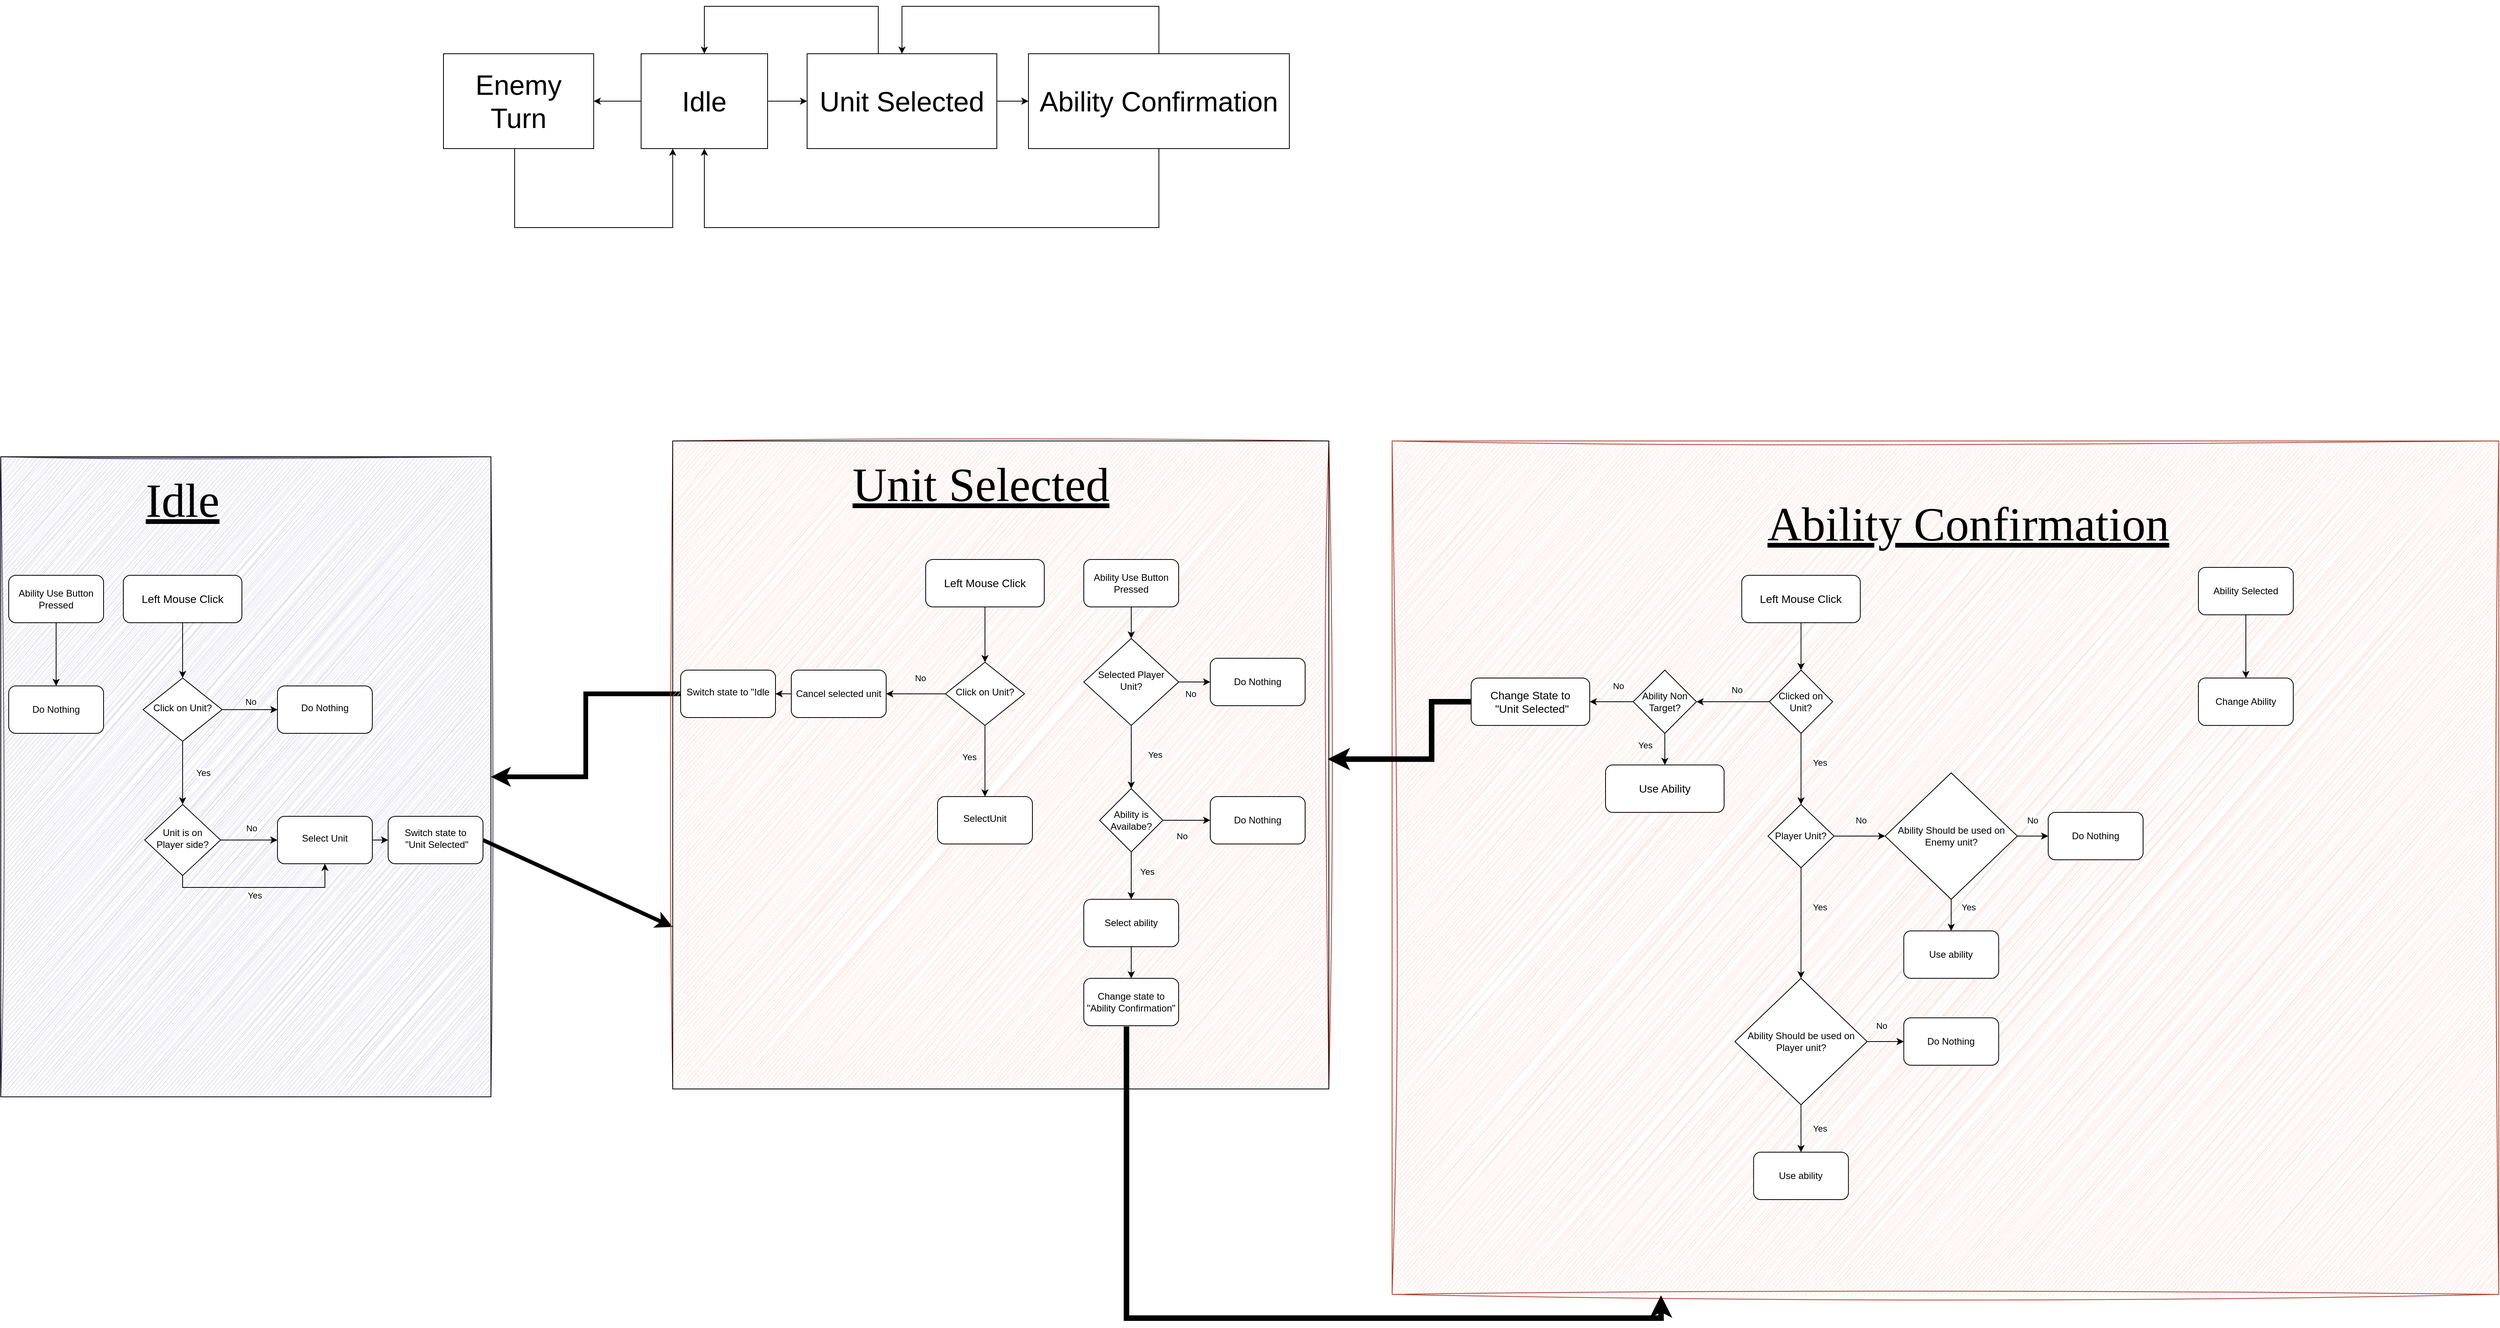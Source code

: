 <mxfile version="23.0.2" type="device">
  <diagram id="C5RBs43oDa-KdzZeNtuy" name="Page-1">
    <mxGraphModel dx="2336" dy="2049" grid="1" gridSize="10" guides="1" tooltips="1" connect="1" arrows="1" fold="1" page="1" pageScale="1" pageWidth="827" pageHeight="1169" math="0" shadow="0">
      <root>
        <mxCell id="WIyWlLk6GJQsqaUBKTNV-0" />
        <mxCell id="WIyWlLk6GJQsqaUBKTNV-1" parent="WIyWlLk6GJQsqaUBKTNV-0" />
        <mxCell id="K9f1tfayxkEBepAMyHmp-85" value="" style="group;sketch=1;curveFitting=1;jiggle=2;fillColor=#d0cee2;strokeColor=#56517e;" vertex="1" connectable="0" parent="WIyWlLk6GJQsqaUBKTNV-1">
          <mxGeometry x="-240" y="60" width="620" height="810" as="geometry" />
        </mxCell>
        <mxCell id="K9f1tfayxkEBepAMyHmp-84" value="" style="rounded=0;whiteSpace=wrap;html=1;fillColor=none;" vertex="1" parent="K9f1tfayxkEBepAMyHmp-85">
          <mxGeometry width="620" height="810" as="geometry" />
        </mxCell>
        <mxCell id="K9f1tfayxkEBepAMyHmp-82" value="" style="group" vertex="1" connectable="0" parent="K9f1tfayxkEBepAMyHmp-85">
          <mxGeometry width="620" height="570" as="geometry" />
        </mxCell>
        <mxCell id="K9f1tfayxkEBepAMyHmp-0" value="Idle" style="text;html=1;strokeColor=none;fillColor=none;align=center;verticalAlign=middle;whiteSpace=wrap;rounded=0;fontSize=60;fontFamily=Verdana;horizontal=1;fontStyle=4" vertex="1" parent="K9f1tfayxkEBepAMyHmp-82">
          <mxGeometry x="130" width="200" height="110" as="geometry" />
        </mxCell>
        <mxCell id="K9f1tfayxkEBepAMyHmp-5" value="Left Mouse Click" style="rounded=1;whiteSpace=wrap;html=1;fontSize=14;" vertex="1" parent="K9f1tfayxkEBepAMyHmp-82">
          <mxGeometry x="155" y="150" width="150" height="60" as="geometry" />
        </mxCell>
        <mxCell id="K9f1tfayxkEBepAMyHmp-6" value="Click on Unit?" style="rhombus;whiteSpace=wrap;html=1;shadow=0;fontFamily=Helvetica;fontSize=12;align=center;strokeWidth=1;spacing=6;spacingTop=-4;" vertex="1" parent="K9f1tfayxkEBepAMyHmp-82">
          <mxGeometry x="180" y="280" width="100" height="80" as="geometry" />
        </mxCell>
        <mxCell id="K9f1tfayxkEBepAMyHmp-7" value="Unit is on Player side?" style="rhombus;whiteSpace=wrap;html=1;shadow=0;strokeWidth=1;spacing=6;spacingTop=-4;" vertex="1" parent="K9f1tfayxkEBepAMyHmp-82">
          <mxGeometry x="182" y="440" width="96" height="90" as="geometry" />
        </mxCell>
        <mxCell id="K9f1tfayxkEBepAMyHmp-8" value="" style="edgeStyle=orthogonalEdgeStyle;rounded=0;orthogonalLoop=1;jettySize=auto;html=1;" edge="1" parent="K9f1tfayxkEBepAMyHmp-82" source="K9f1tfayxkEBepAMyHmp-6" target="K9f1tfayxkEBepAMyHmp-7">
          <mxGeometry relative="1" as="geometry" />
        </mxCell>
        <mxCell id="K9f1tfayxkEBepAMyHmp-16" value="Yes" style="edgeLabel;html=1;align=center;verticalAlign=middle;resizable=0;points=[];" vertex="1" connectable="0" parent="K9f1tfayxkEBepAMyHmp-8">
          <mxGeometry x="-0.33" relative="1" as="geometry">
            <mxPoint x="26" y="13" as="offset" />
          </mxGeometry>
        </mxCell>
        <mxCell id="K9f1tfayxkEBepAMyHmp-9" value="Do Nothing" style="rounded=1;whiteSpace=wrap;html=1;shadow=0;strokeWidth=1;spacing=6;spacingTop=-4;" vertex="1" parent="K9f1tfayxkEBepAMyHmp-82">
          <mxGeometry x="350" y="290" width="120" height="60" as="geometry" />
        </mxCell>
        <mxCell id="K9f1tfayxkEBepAMyHmp-10" value="" style="edgeStyle=orthogonalEdgeStyle;rounded=0;orthogonalLoop=1;jettySize=auto;html=1;" edge="1" parent="K9f1tfayxkEBepAMyHmp-82" source="K9f1tfayxkEBepAMyHmp-6" target="K9f1tfayxkEBepAMyHmp-9">
          <mxGeometry relative="1" as="geometry" />
        </mxCell>
        <mxCell id="K9f1tfayxkEBepAMyHmp-15" value="No" style="edgeLabel;html=1;align=center;verticalAlign=middle;resizable=0;points=[];" vertex="1" connectable="0" parent="K9f1tfayxkEBepAMyHmp-10">
          <mxGeometry x="-0.2" y="2" relative="1" as="geometry">
            <mxPoint x="8" y="-8" as="offset" />
          </mxGeometry>
        </mxCell>
        <mxCell id="K9f1tfayxkEBepAMyHmp-17" value="Select Unit" style="rounded=1;whiteSpace=wrap;html=1;shadow=0;strokeWidth=1;spacing=6;spacingTop=-4;" vertex="1" parent="K9f1tfayxkEBepAMyHmp-82">
          <mxGeometry x="350" y="455" width="120" height="60" as="geometry" />
        </mxCell>
        <mxCell id="K9f1tfayxkEBepAMyHmp-18" value="" style="edgeStyle=orthogonalEdgeStyle;rounded=0;orthogonalLoop=1;jettySize=auto;html=1;" edge="1" parent="K9f1tfayxkEBepAMyHmp-82" source="K9f1tfayxkEBepAMyHmp-7" target="K9f1tfayxkEBepAMyHmp-17">
          <mxGeometry relative="1" as="geometry" />
        </mxCell>
        <mxCell id="K9f1tfayxkEBepAMyHmp-20" value="No" style="edgeLabel;html=1;align=center;verticalAlign=middle;resizable=0;points=[];" vertex="1" connectable="0" parent="K9f1tfayxkEBepAMyHmp-18">
          <mxGeometry x="0.088" relative="1" as="geometry">
            <mxPoint y="-15" as="offset" />
          </mxGeometry>
        </mxCell>
        <mxCell id="K9f1tfayxkEBepAMyHmp-19" style="edgeStyle=orthogonalEdgeStyle;rounded=0;orthogonalLoop=1;jettySize=auto;html=1;entryX=0.5;entryY=1;entryDx=0;entryDy=0;exitX=0.5;exitY=1;exitDx=0;exitDy=0;" edge="1" parent="K9f1tfayxkEBepAMyHmp-82" source="K9f1tfayxkEBepAMyHmp-7" target="K9f1tfayxkEBepAMyHmp-17">
          <mxGeometry relative="1" as="geometry">
            <mxPoint x="230" y="590" as="targetPoint" />
            <Array as="points">
              <mxPoint x="230" y="545" />
              <mxPoint x="410" y="545" />
            </Array>
          </mxGeometry>
        </mxCell>
        <mxCell id="K9f1tfayxkEBepAMyHmp-21" value="Yes" style="edgeLabel;html=1;align=center;verticalAlign=middle;resizable=0;points=[];" vertex="1" connectable="0" parent="K9f1tfayxkEBepAMyHmp-19">
          <mxGeometry x="-0.025" relative="1" as="geometry">
            <mxPoint x="-4" y="10" as="offset" />
          </mxGeometry>
        </mxCell>
        <mxCell id="K9f1tfayxkEBepAMyHmp-23" style="edgeStyle=orthogonalEdgeStyle;rounded=0;orthogonalLoop=1;jettySize=auto;html=1;entryX=0.5;entryY=0;entryDx=0;entryDy=0;" edge="1" parent="K9f1tfayxkEBepAMyHmp-82" source="K9f1tfayxkEBepAMyHmp-5" target="K9f1tfayxkEBepAMyHmp-6">
          <mxGeometry relative="1" as="geometry" />
        </mxCell>
        <mxCell id="K9f1tfayxkEBepAMyHmp-37" value="Switch state to&lt;br&gt;&amp;nbsp;&quot;Unit Selected&quot;" style="rounded=1;whiteSpace=wrap;html=1;shadow=0;strokeWidth=1;spacing=6;spacingTop=-4;" vertex="1" parent="K9f1tfayxkEBepAMyHmp-85">
          <mxGeometry x="490" y="455" width="120" height="60" as="geometry" />
        </mxCell>
        <mxCell id="K9f1tfayxkEBepAMyHmp-38" value="" style="edgeStyle=orthogonalEdgeStyle;rounded=0;orthogonalLoop=1;jettySize=auto;html=1;" edge="1" parent="K9f1tfayxkEBepAMyHmp-85" source="K9f1tfayxkEBepAMyHmp-17" target="K9f1tfayxkEBepAMyHmp-37">
          <mxGeometry relative="1" as="geometry" />
        </mxCell>
        <mxCell id="K9f1tfayxkEBepAMyHmp-59" value="Ability Use Button Pressed&lt;br&gt;" style="rounded=1;whiteSpace=wrap;html=1;" vertex="1" parent="K9f1tfayxkEBepAMyHmp-85">
          <mxGeometry x="10" y="150" width="120" height="60" as="geometry" />
        </mxCell>
        <mxCell id="K9f1tfayxkEBepAMyHmp-63" value="" style="edgeStyle=orthogonalEdgeStyle;rounded=0;orthogonalLoop=1;jettySize=auto;html=1;" edge="1" parent="K9f1tfayxkEBepAMyHmp-85" source="K9f1tfayxkEBepAMyHmp-59" target="K9f1tfayxkEBepAMyHmp-62">
          <mxGeometry relative="1" as="geometry" />
        </mxCell>
        <mxCell id="K9f1tfayxkEBepAMyHmp-62" value="Do Nothing&lt;br&gt;" style="rounded=1;whiteSpace=wrap;html=1;" vertex="1" parent="K9f1tfayxkEBepAMyHmp-85">
          <mxGeometry x="10" y="290" width="120" height="60" as="geometry" />
        </mxCell>
        <mxCell id="K9f1tfayxkEBepAMyHmp-25" value="" style="rounded=0;orthogonalLoop=1;jettySize=auto;html=1;fontSize=15;strokeWidth=5;exitX=1;exitY=0.5;exitDx=0;exitDy=0;entryX=0;entryY=0.75;entryDx=0;entryDy=0;" edge="1" parent="WIyWlLk6GJQsqaUBKTNV-1" source="K9f1tfayxkEBepAMyHmp-37" target="K9f1tfayxkEBepAMyHmp-86">
          <mxGeometry relative="1" as="geometry">
            <mxPoint x="520" y="454" as="sourcePoint" />
            <mxPoint x="580" y="439" as="targetPoint" />
          </mxGeometry>
        </mxCell>
        <mxCell id="K9f1tfayxkEBepAMyHmp-41" style="rounded=0;orthogonalLoop=1;jettySize=auto;html=1;strokeWidth=6;exitX=0;exitY=0.5;exitDx=0;exitDy=0;entryX=1;entryY=0.5;entryDx=0;entryDy=0;edgeStyle=orthogonalEdgeStyle;" edge="1" parent="WIyWlLk6GJQsqaUBKTNV-1" source="K9f1tfayxkEBepAMyHmp-39" target="K9f1tfayxkEBepAMyHmp-84">
          <mxGeometry relative="1" as="geometry">
            <mxPoint x="460" y="310" as="targetPoint" />
          </mxGeometry>
        </mxCell>
        <mxCell id="K9f1tfayxkEBepAMyHmp-49" style="edgeStyle=orthogonalEdgeStyle;rounded=0;orthogonalLoop=1;jettySize=auto;html=1;entryX=0;entryY=0.5;entryDx=0;entryDy=0;" edge="1" parent="WIyWlLk6GJQsqaUBKTNV-1" source="K9f1tfayxkEBepAMyHmp-45" target="K9f1tfayxkEBepAMyHmp-46">
          <mxGeometry relative="1" as="geometry" />
        </mxCell>
        <mxCell id="K9f1tfayxkEBepAMyHmp-51" style="edgeStyle=orthogonalEdgeStyle;rounded=0;orthogonalLoop=1;jettySize=auto;html=1;entryX=1;entryY=0.5;entryDx=0;entryDy=0;" edge="1" parent="WIyWlLk6GJQsqaUBKTNV-1" source="K9f1tfayxkEBepAMyHmp-45" target="K9f1tfayxkEBepAMyHmp-48">
          <mxGeometry relative="1" as="geometry" />
        </mxCell>
        <mxCell id="K9f1tfayxkEBepAMyHmp-45" value="Idle" style="rounded=0;whiteSpace=wrap;html=1;fontSize=35;" vertex="1" parent="WIyWlLk6GJQsqaUBKTNV-1">
          <mxGeometry x="570" y="-450" width="160" height="120" as="geometry" />
        </mxCell>
        <mxCell id="K9f1tfayxkEBepAMyHmp-50" style="edgeStyle=orthogonalEdgeStyle;rounded=0;orthogonalLoop=1;jettySize=auto;html=1;entryX=0;entryY=0.5;entryDx=0;entryDy=0;" edge="1" parent="WIyWlLk6GJQsqaUBKTNV-1" source="K9f1tfayxkEBepAMyHmp-46" target="K9f1tfayxkEBepAMyHmp-47">
          <mxGeometry relative="1" as="geometry" />
        </mxCell>
        <mxCell id="K9f1tfayxkEBepAMyHmp-54" style="edgeStyle=orthogonalEdgeStyle;rounded=0;orthogonalLoop=1;jettySize=auto;html=1;entryX=0.5;entryY=0;entryDx=0;entryDy=0;" edge="1" parent="WIyWlLk6GJQsqaUBKTNV-1" source="K9f1tfayxkEBepAMyHmp-46" target="K9f1tfayxkEBepAMyHmp-45">
          <mxGeometry relative="1" as="geometry">
            <Array as="points">
              <mxPoint x="870" y="-510" />
              <mxPoint x="650" y="-510" />
            </Array>
          </mxGeometry>
        </mxCell>
        <mxCell id="K9f1tfayxkEBepAMyHmp-46" value="Unit Selected" style="rounded=0;whiteSpace=wrap;html=1;fontSize=35;" vertex="1" parent="WIyWlLk6GJQsqaUBKTNV-1">
          <mxGeometry x="780" y="-450" width="240" height="120" as="geometry" />
        </mxCell>
        <mxCell id="K9f1tfayxkEBepAMyHmp-52" style="edgeStyle=orthogonalEdgeStyle;rounded=0;orthogonalLoop=1;jettySize=auto;html=1;entryX=0.5;entryY=0;entryDx=0;entryDy=0;" edge="1" parent="WIyWlLk6GJQsqaUBKTNV-1" source="K9f1tfayxkEBepAMyHmp-47" target="K9f1tfayxkEBepAMyHmp-46">
          <mxGeometry relative="1" as="geometry">
            <Array as="points">
              <mxPoint x="1225" y="-510" />
              <mxPoint x="900" y="-510" />
            </Array>
          </mxGeometry>
        </mxCell>
        <mxCell id="K9f1tfayxkEBepAMyHmp-53" style="edgeStyle=orthogonalEdgeStyle;rounded=0;orthogonalLoop=1;jettySize=auto;html=1;entryX=0.5;entryY=1;entryDx=0;entryDy=0;" edge="1" parent="WIyWlLk6GJQsqaUBKTNV-1" source="K9f1tfayxkEBepAMyHmp-47" target="K9f1tfayxkEBepAMyHmp-45">
          <mxGeometry relative="1" as="geometry">
            <Array as="points">
              <mxPoint x="1225" y="-230" />
              <mxPoint x="650" y="-230" />
            </Array>
          </mxGeometry>
        </mxCell>
        <mxCell id="K9f1tfayxkEBepAMyHmp-47" value="Ability Confirmation" style="rounded=0;whiteSpace=wrap;html=1;fontSize=35;" vertex="1" parent="WIyWlLk6GJQsqaUBKTNV-1">
          <mxGeometry x="1060" y="-450" width="330" height="120" as="geometry" />
        </mxCell>
        <mxCell id="K9f1tfayxkEBepAMyHmp-55" style="edgeStyle=orthogonalEdgeStyle;rounded=0;orthogonalLoop=1;jettySize=auto;html=1;entryX=0.25;entryY=1;entryDx=0;entryDy=0;" edge="1" parent="WIyWlLk6GJQsqaUBKTNV-1" source="K9f1tfayxkEBepAMyHmp-48" target="K9f1tfayxkEBepAMyHmp-45">
          <mxGeometry relative="1" as="geometry">
            <Array as="points">
              <mxPoint x="410" y="-230" />
              <mxPoint x="610" y="-230" />
            </Array>
          </mxGeometry>
        </mxCell>
        <mxCell id="K9f1tfayxkEBepAMyHmp-48" value="Enemy Turn&lt;br style=&quot;font-size: 35px;&quot;&gt;" style="rounded=0;whiteSpace=wrap;html=1;fontSize=35;" vertex="1" parent="WIyWlLk6GJQsqaUBKTNV-1">
          <mxGeometry x="320" y="-450" width="190" height="120" as="geometry" />
        </mxCell>
        <mxCell id="K9f1tfayxkEBepAMyHmp-87" value="" style="group;sketch=1;curveFitting=1;jiggle=2;fillColor=#fad9d5;strokeColor=#ae4132;" vertex="1" connectable="0" parent="WIyWlLk6GJQsqaUBKTNV-1">
          <mxGeometry x="610" y="40" width="830" height="820" as="geometry" />
        </mxCell>
        <mxCell id="K9f1tfayxkEBepAMyHmp-86" value="" style="rounded=0;whiteSpace=wrap;html=1;fillColor=none;" vertex="1" parent="K9f1tfayxkEBepAMyHmp-87">
          <mxGeometry width="830" height="820" as="geometry" />
        </mxCell>
        <mxCell id="K9f1tfayxkEBepAMyHmp-26" value="Unit Selected" style="text;html=1;strokeColor=none;fillColor=none;align=center;verticalAlign=middle;whiteSpace=wrap;rounded=0;fontSize=60;fontFamily=Verdana;horizontal=1;fontStyle=4" vertex="1" parent="K9f1tfayxkEBepAMyHmp-87">
          <mxGeometry x="180" width="420" height="110" as="geometry" />
        </mxCell>
        <mxCell id="K9f1tfayxkEBepAMyHmp-27" value="Left Mouse Click" style="rounded=1;whiteSpace=wrap;html=1;fontSize=14;" vertex="1" parent="K9f1tfayxkEBepAMyHmp-87">
          <mxGeometry x="320" y="150" width="150" height="60" as="geometry" />
        </mxCell>
        <mxCell id="K9f1tfayxkEBepAMyHmp-30" value="Click on Unit?" style="rhombus;whiteSpace=wrap;html=1;shadow=0;fontFamily=Helvetica;fontSize=12;align=center;strokeWidth=1;spacing=6;spacingTop=-4;" vertex="1" parent="K9f1tfayxkEBepAMyHmp-87">
          <mxGeometry x="345" y="280" width="100" height="80" as="geometry" />
        </mxCell>
        <mxCell id="K9f1tfayxkEBepAMyHmp-32" style="edgeStyle=orthogonalEdgeStyle;rounded=0;orthogonalLoop=1;jettySize=auto;html=1;entryX=0.5;entryY=0;entryDx=0;entryDy=0;" edge="1" parent="K9f1tfayxkEBepAMyHmp-87" source="K9f1tfayxkEBepAMyHmp-27" target="K9f1tfayxkEBepAMyHmp-30">
          <mxGeometry relative="1" as="geometry" />
        </mxCell>
        <mxCell id="K9f1tfayxkEBepAMyHmp-39" value="Switch state to &quot;Idle" style="rounded=1;whiteSpace=wrap;html=1;shadow=0;strokeWidth=1;spacing=6;spacingTop=-4;" vertex="1" parent="K9f1tfayxkEBepAMyHmp-87">
          <mxGeometry x="10" y="290" width="120" height="60" as="geometry" />
        </mxCell>
        <mxCell id="K9f1tfayxkEBepAMyHmp-42" value="SelectUnit" style="rounded=1;whiteSpace=wrap;html=1;shadow=0;strokeWidth=1;spacing=6;spacingTop=-4;" vertex="1" parent="K9f1tfayxkEBepAMyHmp-87">
          <mxGeometry x="335" y="450" width="120" height="60" as="geometry" />
        </mxCell>
        <mxCell id="K9f1tfayxkEBepAMyHmp-43" value="" style="edgeStyle=orthogonalEdgeStyle;rounded=0;orthogonalLoop=1;jettySize=auto;html=1;" edge="1" parent="K9f1tfayxkEBepAMyHmp-87" source="K9f1tfayxkEBepAMyHmp-30" target="K9f1tfayxkEBepAMyHmp-42">
          <mxGeometry relative="1" as="geometry" />
        </mxCell>
        <mxCell id="K9f1tfayxkEBepAMyHmp-44" value="Yes" style="edgeLabel;html=1;align=center;verticalAlign=middle;resizable=0;points=[];" vertex="1" connectable="0" parent="K9f1tfayxkEBepAMyHmp-43">
          <mxGeometry x="-0.23" relative="1" as="geometry">
            <mxPoint x="-20" y="5" as="offset" />
          </mxGeometry>
        </mxCell>
        <mxCell id="K9f1tfayxkEBepAMyHmp-58" style="edgeStyle=orthogonalEdgeStyle;rounded=0;orthogonalLoop=1;jettySize=auto;html=1;entryX=1;entryY=0.5;entryDx=0;entryDy=0;" edge="1" parent="K9f1tfayxkEBepAMyHmp-87" source="K9f1tfayxkEBepAMyHmp-57" target="K9f1tfayxkEBepAMyHmp-39">
          <mxGeometry relative="1" as="geometry" />
        </mxCell>
        <mxCell id="K9f1tfayxkEBepAMyHmp-57" value="Cancel selected unit" style="rounded=1;whiteSpace=wrap;html=1;" vertex="1" parent="K9f1tfayxkEBepAMyHmp-87">
          <mxGeometry x="150" y="290" width="120" height="60" as="geometry" />
        </mxCell>
        <mxCell id="K9f1tfayxkEBepAMyHmp-40" value="No&lt;br&gt;" style="edgeStyle=orthogonalEdgeStyle;rounded=0;orthogonalLoop=1;jettySize=auto;html=1;entryX=1;entryY=0.5;entryDx=0;entryDy=0;" edge="1" parent="K9f1tfayxkEBepAMyHmp-87" source="K9f1tfayxkEBepAMyHmp-30" target="K9f1tfayxkEBepAMyHmp-57">
          <mxGeometry x="-0.143" y="-20" relative="1" as="geometry">
            <mxPoint x="150" y="330" as="targetPoint" />
            <mxPoint as="offset" />
          </mxGeometry>
        </mxCell>
        <mxCell id="K9f1tfayxkEBepAMyHmp-65" value="Ability Use Button Pressed&lt;br&gt;" style="rounded=1;whiteSpace=wrap;html=1;" vertex="1" parent="K9f1tfayxkEBepAMyHmp-87">
          <mxGeometry x="520" y="150" width="120" height="60" as="geometry" />
        </mxCell>
        <mxCell id="K9f1tfayxkEBepAMyHmp-66" value="Do Nothing&lt;br&gt;" style="rounded=1;whiteSpace=wrap;html=1;" vertex="1" parent="K9f1tfayxkEBepAMyHmp-87">
          <mxGeometry x="680" y="275" width="120" height="60" as="geometry" />
        </mxCell>
        <mxCell id="K9f1tfayxkEBepAMyHmp-70" value="" style="edgeStyle=orthogonalEdgeStyle;rounded=0;orthogonalLoop=1;jettySize=auto;html=1;entryX=0;entryY=0.5;entryDx=0;entryDy=0;" edge="1" parent="K9f1tfayxkEBepAMyHmp-87" source="K9f1tfayxkEBepAMyHmp-67" target="K9f1tfayxkEBepAMyHmp-66">
          <mxGeometry relative="1" as="geometry">
            <Array as="points" />
          </mxGeometry>
        </mxCell>
        <mxCell id="K9f1tfayxkEBepAMyHmp-71" value="No" style="edgeLabel;html=1;align=center;verticalAlign=middle;resizable=0;points=[];" vertex="1" connectable="0" parent="K9f1tfayxkEBepAMyHmp-70">
          <mxGeometry x="-0.005" relative="1" as="geometry">
            <mxPoint x="-5" y="15" as="offset" />
          </mxGeometry>
        </mxCell>
        <mxCell id="K9f1tfayxkEBepAMyHmp-67" value="Selected Player Unit?" style="rhombus;shadow=0;fontFamily=Helvetica;fontSize=12;align=center;strokeWidth=1;spacing=6;spacingTop=-4;verticalAlign=middle;labelBackgroundColor=none;labelBorderColor=none;whiteSpace=wrap;html=1;" vertex="1" parent="K9f1tfayxkEBepAMyHmp-87">
          <mxGeometry x="520" y="250" width="120" height="110" as="geometry" />
        </mxCell>
        <mxCell id="K9f1tfayxkEBepAMyHmp-68" style="edgeStyle=orthogonalEdgeStyle;rounded=0;orthogonalLoop=1;jettySize=auto;html=1;entryX=0.5;entryY=0;entryDx=0;entryDy=0;" edge="1" parent="K9f1tfayxkEBepAMyHmp-87" source="K9f1tfayxkEBepAMyHmp-65" target="K9f1tfayxkEBepAMyHmp-67">
          <mxGeometry relative="1" as="geometry" />
        </mxCell>
        <mxCell id="K9f1tfayxkEBepAMyHmp-274" style="edgeStyle=orthogonalEdgeStyle;rounded=0;orthogonalLoop=1;jettySize=auto;html=1;entryX=0.5;entryY=0;entryDx=0;entryDy=0;" edge="1" parent="K9f1tfayxkEBepAMyHmp-87" source="K9f1tfayxkEBepAMyHmp-75" target="K9f1tfayxkEBepAMyHmp-273">
          <mxGeometry relative="1" as="geometry" />
        </mxCell>
        <mxCell id="K9f1tfayxkEBepAMyHmp-276" value="Yes&lt;br&gt;" style="edgeLabel;html=1;align=center;verticalAlign=middle;resizable=0;points=[];" vertex="1" connectable="0" parent="K9f1tfayxkEBepAMyHmp-274">
          <mxGeometry x="-0.287" y="-1" relative="1" as="geometry">
            <mxPoint x="21" y="3" as="offset" />
          </mxGeometry>
        </mxCell>
        <mxCell id="K9f1tfayxkEBepAMyHmp-75" value="Ability is Availabe?" style="rhombus;whiteSpace=wrap;html=1;" vertex="1" parent="K9f1tfayxkEBepAMyHmp-87">
          <mxGeometry x="540" y="440" width="80" height="80" as="geometry" />
        </mxCell>
        <mxCell id="K9f1tfayxkEBepAMyHmp-72" style="edgeStyle=orthogonalEdgeStyle;rounded=0;orthogonalLoop=1;jettySize=auto;html=1;entryX=0.5;entryY=0;entryDx=0;entryDy=0;" edge="1" parent="K9f1tfayxkEBepAMyHmp-87" source="K9f1tfayxkEBepAMyHmp-67" target="K9f1tfayxkEBepAMyHmp-75">
          <mxGeometry relative="1" as="geometry">
            <mxPoint x="580" y="450" as="targetPoint" />
          </mxGeometry>
        </mxCell>
        <mxCell id="K9f1tfayxkEBepAMyHmp-74" value="Yes" style="edgeLabel;html=1;align=center;verticalAlign=middle;resizable=0;points=[];" vertex="1" connectable="0" parent="K9f1tfayxkEBepAMyHmp-72">
          <mxGeometry x="-0.091" y="-2" relative="1" as="geometry">
            <mxPoint x="32" as="offset" />
          </mxGeometry>
        </mxCell>
        <mxCell id="K9f1tfayxkEBepAMyHmp-76" value="Do Nothing" style="rounded=1;whiteSpace=wrap;html=1;" vertex="1" parent="K9f1tfayxkEBepAMyHmp-87">
          <mxGeometry x="680" y="450" width="120" height="60" as="geometry" />
        </mxCell>
        <mxCell id="K9f1tfayxkEBepAMyHmp-77" value="" style="edgeStyle=orthogonalEdgeStyle;rounded=0;orthogonalLoop=1;jettySize=auto;html=1;" edge="1" parent="K9f1tfayxkEBepAMyHmp-87" source="K9f1tfayxkEBepAMyHmp-75" target="K9f1tfayxkEBepAMyHmp-76">
          <mxGeometry relative="1" as="geometry" />
        </mxCell>
        <mxCell id="K9f1tfayxkEBepAMyHmp-80" value="No" style="edgeLabel;html=1;align=center;verticalAlign=middle;resizable=0;points=[];" vertex="1" connectable="0" parent="K9f1tfayxkEBepAMyHmp-77">
          <mxGeometry x="-0.206" y="3" relative="1" as="geometry">
            <mxPoint y="23" as="offset" />
          </mxGeometry>
        </mxCell>
        <mxCell id="K9f1tfayxkEBepAMyHmp-78" value="Change state to &quot;Ability Confirmation&quot;" style="rounded=1;whiteSpace=wrap;html=1;" vertex="1" parent="K9f1tfayxkEBepAMyHmp-87">
          <mxGeometry x="520" y="680" width="120" height="60" as="geometry" />
        </mxCell>
        <mxCell id="K9f1tfayxkEBepAMyHmp-275" style="edgeStyle=orthogonalEdgeStyle;rounded=0;orthogonalLoop=1;jettySize=auto;html=1;entryX=0.5;entryY=0;entryDx=0;entryDy=0;" edge="1" parent="K9f1tfayxkEBepAMyHmp-87" source="K9f1tfayxkEBepAMyHmp-273" target="K9f1tfayxkEBepAMyHmp-78">
          <mxGeometry relative="1" as="geometry" />
        </mxCell>
        <mxCell id="K9f1tfayxkEBepAMyHmp-273" value="Select ability" style="rounded=1;whiteSpace=wrap;html=1;" vertex="1" parent="K9f1tfayxkEBepAMyHmp-87">
          <mxGeometry x="520" y="580" width="120" height="60" as="geometry" />
        </mxCell>
        <mxCell id="K9f1tfayxkEBepAMyHmp-91" value="" style="group" vertex="1" connectable="0" parent="WIyWlLk6GJQsqaUBKTNV-1">
          <mxGeometry x="1520" y="40" width="1400" height="1080" as="geometry" />
        </mxCell>
        <mxCell id="K9f1tfayxkEBepAMyHmp-92" value="" style="rounded=0;whiteSpace=wrap;html=1;fillColor=#fad9d5;glass=0;strokeColor=#ae4132;shadow=0;sketch=1;curveFitting=1;jiggle=2;" vertex="1" parent="K9f1tfayxkEBepAMyHmp-91">
          <mxGeometry width="1400" height="1080" as="geometry" />
        </mxCell>
        <mxCell id="K9f1tfayxkEBepAMyHmp-93" value="Ability Confirmation" style="text;html=1;strokeColor=none;fillColor=none;align=center;verticalAlign=middle;whiteSpace=wrap;rounded=0;fontSize=60;fontFamily=Verdana;horizontal=1;fontStyle=4" vertex="1" parent="K9f1tfayxkEBepAMyHmp-91">
          <mxGeometry x="418.64" y="50" width="620" height="110" as="geometry" />
        </mxCell>
        <mxCell id="K9f1tfayxkEBepAMyHmp-94" value="Left Mouse Click" style="rounded=1;whiteSpace=wrap;html=1;fontSize=14;" vertex="1" parent="K9f1tfayxkEBepAMyHmp-91">
          <mxGeometry x="442.29" y="170" width="150" height="60" as="geometry" />
        </mxCell>
        <mxCell id="K9f1tfayxkEBepAMyHmp-96" style="edgeStyle=orthogonalEdgeStyle;rounded=0;orthogonalLoop=1;jettySize=auto;html=1;entryX=0.5;entryY=0;entryDx=0;entryDy=0;" edge="1" parent="K9f1tfayxkEBepAMyHmp-91" source="K9f1tfayxkEBepAMyHmp-94" target="K9f1tfayxkEBepAMyHmp-161">
          <mxGeometry relative="1" as="geometry">
            <mxPoint x="608.64" y="340" as="targetPoint" />
          </mxGeometry>
        </mxCell>
        <mxCell id="K9f1tfayxkEBepAMyHmp-104" value="Ability Selected" style="rounded=1;whiteSpace=wrap;html=1;" vertex="1" parent="K9f1tfayxkEBepAMyHmp-91">
          <mxGeometry x="1020" y="160" width="120" height="60" as="geometry" />
        </mxCell>
        <mxCell id="K9f1tfayxkEBepAMyHmp-109" style="edgeStyle=orthogonalEdgeStyle;rounded=0;orthogonalLoop=1;jettySize=auto;html=1;entryX=0.5;entryY=0;entryDx=0;entryDy=0;" edge="1" parent="K9f1tfayxkEBepAMyHmp-91" source="K9f1tfayxkEBepAMyHmp-104" target="K9f1tfayxkEBepAMyHmp-116">
          <mxGeometry relative="1" as="geometry">
            <mxPoint x="1080" y="260" as="targetPoint" />
          </mxGeometry>
        </mxCell>
        <mxCell id="K9f1tfayxkEBepAMyHmp-116" value="Change Ability" style="rounded=1;whiteSpace=wrap;html=1;" vertex="1" parent="K9f1tfayxkEBepAMyHmp-91">
          <mxGeometry x="1020" y="300" width="120" height="60" as="geometry" />
        </mxCell>
        <mxCell id="K9f1tfayxkEBepAMyHmp-197" style="edgeStyle=orthogonalEdgeStyle;rounded=0;orthogonalLoop=1;jettySize=auto;html=1;" edge="1" parent="K9f1tfayxkEBepAMyHmp-91" source="K9f1tfayxkEBepAMyHmp-159" target="K9f1tfayxkEBepAMyHmp-195">
          <mxGeometry relative="1" as="geometry" />
        </mxCell>
        <mxCell id="K9f1tfayxkEBepAMyHmp-282" value="Yes" style="edgeLabel;html=1;align=center;verticalAlign=middle;resizable=0;points=[];" vertex="1" connectable="0" parent="K9f1tfayxkEBepAMyHmp-197">
          <mxGeometry x="-0.037" y="3" relative="1" as="geometry">
            <mxPoint x="20" y="-18" as="offset" />
          </mxGeometry>
        </mxCell>
        <mxCell id="K9f1tfayxkEBepAMyHmp-198" style="edgeStyle=orthogonalEdgeStyle;rounded=0;orthogonalLoop=1;jettySize=auto;html=1;entryX=0;entryY=0.5;entryDx=0;entryDy=0;" edge="1" parent="K9f1tfayxkEBepAMyHmp-91" source="K9f1tfayxkEBepAMyHmp-159" target="K9f1tfayxkEBepAMyHmp-196">
          <mxGeometry relative="1" as="geometry" />
        </mxCell>
        <mxCell id="K9f1tfayxkEBepAMyHmp-281" value="No" style="edgeLabel;html=1;align=center;verticalAlign=middle;resizable=0;points=[];" vertex="1" connectable="0" parent="K9f1tfayxkEBepAMyHmp-198">
          <mxGeometry x="-0.301" relative="1" as="geometry">
            <mxPoint x="11" y="-20" as="offset" />
          </mxGeometry>
        </mxCell>
        <mxCell id="K9f1tfayxkEBepAMyHmp-159" value="Player Unit?" style="rhombus;whiteSpace=wrap;html=1;" vertex="1" parent="K9f1tfayxkEBepAMyHmp-91">
          <mxGeometry x="475.46" y="460" width="83.64" height="80" as="geometry" />
        </mxCell>
        <mxCell id="K9f1tfayxkEBepAMyHmp-164" style="edgeStyle=orthogonalEdgeStyle;rounded=0;orthogonalLoop=1;jettySize=auto;html=1;entryX=1;entryY=0.5;entryDx=0;entryDy=0;" edge="1" parent="K9f1tfayxkEBepAMyHmp-91" source="K9f1tfayxkEBepAMyHmp-161" target="K9f1tfayxkEBepAMyHmp-163">
          <mxGeometry relative="1" as="geometry" />
        </mxCell>
        <mxCell id="K9f1tfayxkEBepAMyHmp-277" value="No" style="edgeLabel;html=1;align=center;verticalAlign=middle;resizable=0;points=[];" vertex="1" connectable="0" parent="K9f1tfayxkEBepAMyHmp-164">
          <mxGeometry x="-0.085" y="2" relative="1" as="geometry">
            <mxPoint y="-17" as="offset" />
          </mxGeometry>
        </mxCell>
        <mxCell id="K9f1tfayxkEBepAMyHmp-165" style="edgeStyle=orthogonalEdgeStyle;rounded=0;orthogonalLoop=1;jettySize=auto;html=1;entryX=0.5;entryY=0;entryDx=0;entryDy=0;" edge="1" parent="K9f1tfayxkEBepAMyHmp-91" source="K9f1tfayxkEBepAMyHmp-161" target="K9f1tfayxkEBepAMyHmp-159">
          <mxGeometry relative="1" as="geometry" />
        </mxCell>
        <mxCell id="K9f1tfayxkEBepAMyHmp-280" value="Yes" style="edgeLabel;html=1;align=center;verticalAlign=middle;resizable=0;points=[];" vertex="1" connectable="0" parent="K9f1tfayxkEBepAMyHmp-165">
          <mxGeometry x="-0.186" y="1" relative="1" as="geometry">
            <mxPoint x="22" as="offset" />
          </mxGeometry>
        </mxCell>
        <mxCell id="K9f1tfayxkEBepAMyHmp-161" value="Clicked on Unit?" style="rhombus;whiteSpace=wrap;html=1;" vertex="1" parent="K9f1tfayxkEBepAMyHmp-91">
          <mxGeometry x="477.29" y="290" width="80" height="80" as="geometry" />
        </mxCell>
        <mxCell id="K9f1tfayxkEBepAMyHmp-168" style="edgeStyle=orthogonalEdgeStyle;rounded=0;orthogonalLoop=1;jettySize=auto;html=1;entryX=0.5;entryY=0;entryDx=0;entryDy=0;" edge="1" parent="K9f1tfayxkEBepAMyHmp-91" source="K9f1tfayxkEBepAMyHmp-163" target="K9f1tfayxkEBepAMyHmp-167">
          <mxGeometry relative="1" as="geometry" />
        </mxCell>
        <mxCell id="K9f1tfayxkEBepAMyHmp-278" value="Yes&lt;br&gt;" style="edgeLabel;html=1;align=center;verticalAlign=middle;resizable=0;points=[];" vertex="1" connectable="0" parent="K9f1tfayxkEBepAMyHmp-168">
          <mxGeometry x="-0.257" relative="1" as="geometry">
            <mxPoint x="-25" as="offset" />
          </mxGeometry>
        </mxCell>
        <mxCell id="K9f1tfayxkEBepAMyHmp-169" style="edgeStyle=orthogonalEdgeStyle;rounded=0;orthogonalLoop=1;jettySize=auto;html=1;entryX=1;entryY=0.5;entryDx=0;entryDy=0;" edge="1" parent="K9f1tfayxkEBepAMyHmp-91" source="K9f1tfayxkEBepAMyHmp-163" target="K9f1tfayxkEBepAMyHmp-166">
          <mxGeometry relative="1" as="geometry" />
        </mxCell>
        <mxCell id="K9f1tfayxkEBepAMyHmp-279" value="No" style="edgeLabel;html=1;align=center;verticalAlign=middle;resizable=0;points=[];" vertex="1" connectable="0" parent="K9f1tfayxkEBepAMyHmp-169">
          <mxGeometry x="-0.309" y="-1" relative="1" as="geometry">
            <mxPoint y="-19" as="offset" />
          </mxGeometry>
        </mxCell>
        <mxCell id="K9f1tfayxkEBepAMyHmp-163" value="Ability Non Target?" style="rhombus;whiteSpace=wrap;html=1;" vertex="1" parent="K9f1tfayxkEBepAMyHmp-91">
          <mxGeometry x="305" y="290" width="80" height="80" as="geometry" />
        </mxCell>
        <mxCell id="K9f1tfayxkEBepAMyHmp-166" value="Change State to&lt;br&gt;&amp;nbsp;&quot;Unit Selected&quot;" style="rounded=1;whiteSpace=wrap;html=1;fontSize=14;" vertex="1" parent="K9f1tfayxkEBepAMyHmp-91">
          <mxGeometry x="100" y="300" width="150" height="60" as="geometry" />
        </mxCell>
        <mxCell id="K9f1tfayxkEBepAMyHmp-167" value="Use Ability" style="rounded=1;whiteSpace=wrap;html=1;fontSize=14;" vertex="1" parent="K9f1tfayxkEBepAMyHmp-91">
          <mxGeometry x="270" y="410" width="150" height="60" as="geometry" />
        </mxCell>
        <mxCell id="K9f1tfayxkEBepAMyHmp-203" style="edgeStyle=orthogonalEdgeStyle;rounded=0;orthogonalLoop=1;jettySize=auto;html=1;entryX=0.5;entryY=0;entryDx=0;entryDy=0;" edge="1" parent="K9f1tfayxkEBepAMyHmp-91" source="K9f1tfayxkEBepAMyHmp-195" target="K9f1tfayxkEBepAMyHmp-199">
          <mxGeometry relative="1" as="geometry" />
        </mxCell>
        <mxCell id="K9f1tfayxkEBepAMyHmp-286" value="Yes" style="edgeLabel;html=1;align=center;verticalAlign=middle;resizable=0;points=[];" vertex="1" connectable="0" parent="K9f1tfayxkEBepAMyHmp-203">
          <mxGeometry x="0.064" y="-2" relative="1" as="geometry">
            <mxPoint x="25" y="-2" as="offset" />
          </mxGeometry>
        </mxCell>
        <mxCell id="K9f1tfayxkEBepAMyHmp-204" style="edgeStyle=orthogonalEdgeStyle;rounded=0;orthogonalLoop=1;jettySize=auto;html=1;entryX=0;entryY=0.5;entryDx=0;entryDy=0;" edge="1" parent="K9f1tfayxkEBepAMyHmp-91" source="K9f1tfayxkEBepAMyHmp-195" target="K9f1tfayxkEBepAMyHmp-200">
          <mxGeometry relative="1" as="geometry" />
        </mxCell>
        <mxCell id="K9f1tfayxkEBepAMyHmp-285" value="No" style="edgeLabel;html=1;align=center;verticalAlign=middle;resizable=0;points=[];" vertex="1" connectable="0" parent="K9f1tfayxkEBepAMyHmp-204">
          <mxGeometry x="-0.24" y="1" relative="1" as="geometry">
            <mxPoint y="-19" as="offset" />
          </mxGeometry>
        </mxCell>
        <mxCell id="K9f1tfayxkEBepAMyHmp-195" value="Ability Should be used on Player unit?" style="rhombus;whiteSpace=wrap;html=1;" vertex="1" parent="K9f1tfayxkEBepAMyHmp-91">
          <mxGeometry x="433.64" y="680" width="167.29" height="160" as="geometry" />
        </mxCell>
        <mxCell id="K9f1tfayxkEBepAMyHmp-205" style="edgeStyle=orthogonalEdgeStyle;rounded=0;orthogonalLoop=1;jettySize=auto;html=1;entryX=0.5;entryY=0;entryDx=0;entryDy=0;" edge="1" parent="K9f1tfayxkEBepAMyHmp-91" source="K9f1tfayxkEBepAMyHmp-196" target="K9f1tfayxkEBepAMyHmp-201">
          <mxGeometry relative="1" as="geometry" />
        </mxCell>
        <mxCell id="K9f1tfayxkEBepAMyHmp-284" value="Yes&lt;br&gt;" style="edgeLabel;html=1;align=center;verticalAlign=middle;resizable=0;points=[];" vertex="1" connectable="0" parent="K9f1tfayxkEBepAMyHmp-205">
          <mxGeometry x="-0.581" y="-2" relative="1" as="geometry">
            <mxPoint x="23" y="1" as="offset" />
          </mxGeometry>
        </mxCell>
        <mxCell id="K9f1tfayxkEBepAMyHmp-206" style="edgeStyle=orthogonalEdgeStyle;rounded=0;orthogonalLoop=1;jettySize=auto;html=1;entryX=0;entryY=0.5;entryDx=0;entryDy=0;" edge="1" parent="K9f1tfayxkEBepAMyHmp-91" source="K9f1tfayxkEBepAMyHmp-196" target="K9f1tfayxkEBepAMyHmp-202">
          <mxGeometry relative="1" as="geometry" />
        </mxCell>
        <mxCell id="K9f1tfayxkEBepAMyHmp-283" value="No" style="edgeLabel;html=1;align=center;verticalAlign=middle;resizable=0;points=[];" vertex="1" connectable="0" parent="K9f1tfayxkEBepAMyHmp-206">
          <mxGeometry x="-0.091" relative="1" as="geometry">
            <mxPoint y="-20" as="offset" />
          </mxGeometry>
        </mxCell>
        <mxCell id="K9f1tfayxkEBepAMyHmp-196" value="Ability Should be used on Enemy unit?" style="rhombus;whiteSpace=wrap;html=1;" vertex="1" parent="K9f1tfayxkEBepAMyHmp-91">
          <mxGeometry x="623.64" y="420" width="167.28" height="160" as="geometry" />
        </mxCell>
        <mxCell id="K9f1tfayxkEBepAMyHmp-199" value="Use ability" style="rounded=1;whiteSpace=wrap;html=1;" vertex="1" parent="K9f1tfayxkEBepAMyHmp-91">
          <mxGeometry x="457.29" y="900" width="120" height="60" as="geometry" />
        </mxCell>
        <mxCell id="K9f1tfayxkEBepAMyHmp-200" value="Do Nothing&lt;br&gt;" style="rounded=1;whiteSpace=wrap;html=1;" vertex="1" parent="K9f1tfayxkEBepAMyHmp-91">
          <mxGeometry x="647.28" y="730" width="120" height="60" as="geometry" />
        </mxCell>
        <mxCell id="K9f1tfayxkEBepAMyHmp-201" value="Use ability" style="rounded=1;whiteSpace=wrap;html=1;" vertex="1" parent="K9f1tfayxkEBepAMyHmp-91">
          <mxGeometry x="647.28" y="620" width="120" height="60" as="geometry" />
        </mxCell>
        <mxCell id="K9f1tfayxkEBepAMyHmp-202" value="Do Nothing" style="rounded=1;whiteSpace=wrap;html=1;" vertex="1" parent="K9f1tfayxkEBepAMyHmp-91">
          <mxGeometry x="830" y="470" width="120" height="60" as="geometry" />
        </mxCell>
        <mxCell id="K9f1tfayxkEBepAMyHmp-119" style="edgeStyle=orthogonalEdgeStyle;rounded=0;orthogonalLoop=1;jettySize=auto;html=1;entryX=0.243;entryY=1.001;entryDx=0;entryDy=0;entryPerimeter=0;exitX=0.45;exitY=1.017;exitDx=0;exitDy=0;exitPerimeter=0;strokeWidth=7;" edge="1" parent="WIyWlLk6GJQsqaUBKTNV-1" source="K9f1tfayxkEBepAMyHmp-78" target="K9f1tfayxkEBepAMyHmp-92">
          <mxGeometry relative="1" as="geometry">
            <Array as="points">
              <mxPoint x="1184" y="1150" />
              <mxPoint x="1860" y="1150" />
            </Array>
          </mxGeometry>
        </mxCell>
        <mxCell id="K9f1tfayxkEBepAMyHmp-244" style="edgeStyle=orthogonalEdgeStyle;rounded=0;orthogonalLoop=1;jettySize=auto;html=1;entryX=0.998;entryY=0.491;entryDx=0;entryDy=0;entryPerimeter=0;exitX=0;exitY=0.5;exitDx=0;exitDy=0;strokeWidth=7;" edge="1" parent="WIyWlLk6GJQsqaUBKTNV-1" source="K9f1tfayxkEBepAMyHmp-166" target="K9f1tfayxkEBepAMyHmp-86">
          <mxGeometry relative="1" as="geometry">
            <mxPoint x="1194" y="681" as="sourcePoint" />
            <mxPoint x="1870" y="1131" as="targetPoint" />
            <Array as="points">
              <mxPoint x="1570" y="370" />
              <mxPoint x="1570" y="443" />
            </Array>
          </mxGeometry>
        </mxCell>
      </root>
    </mxGraphModel>
  </diagram>
</mxfile>
